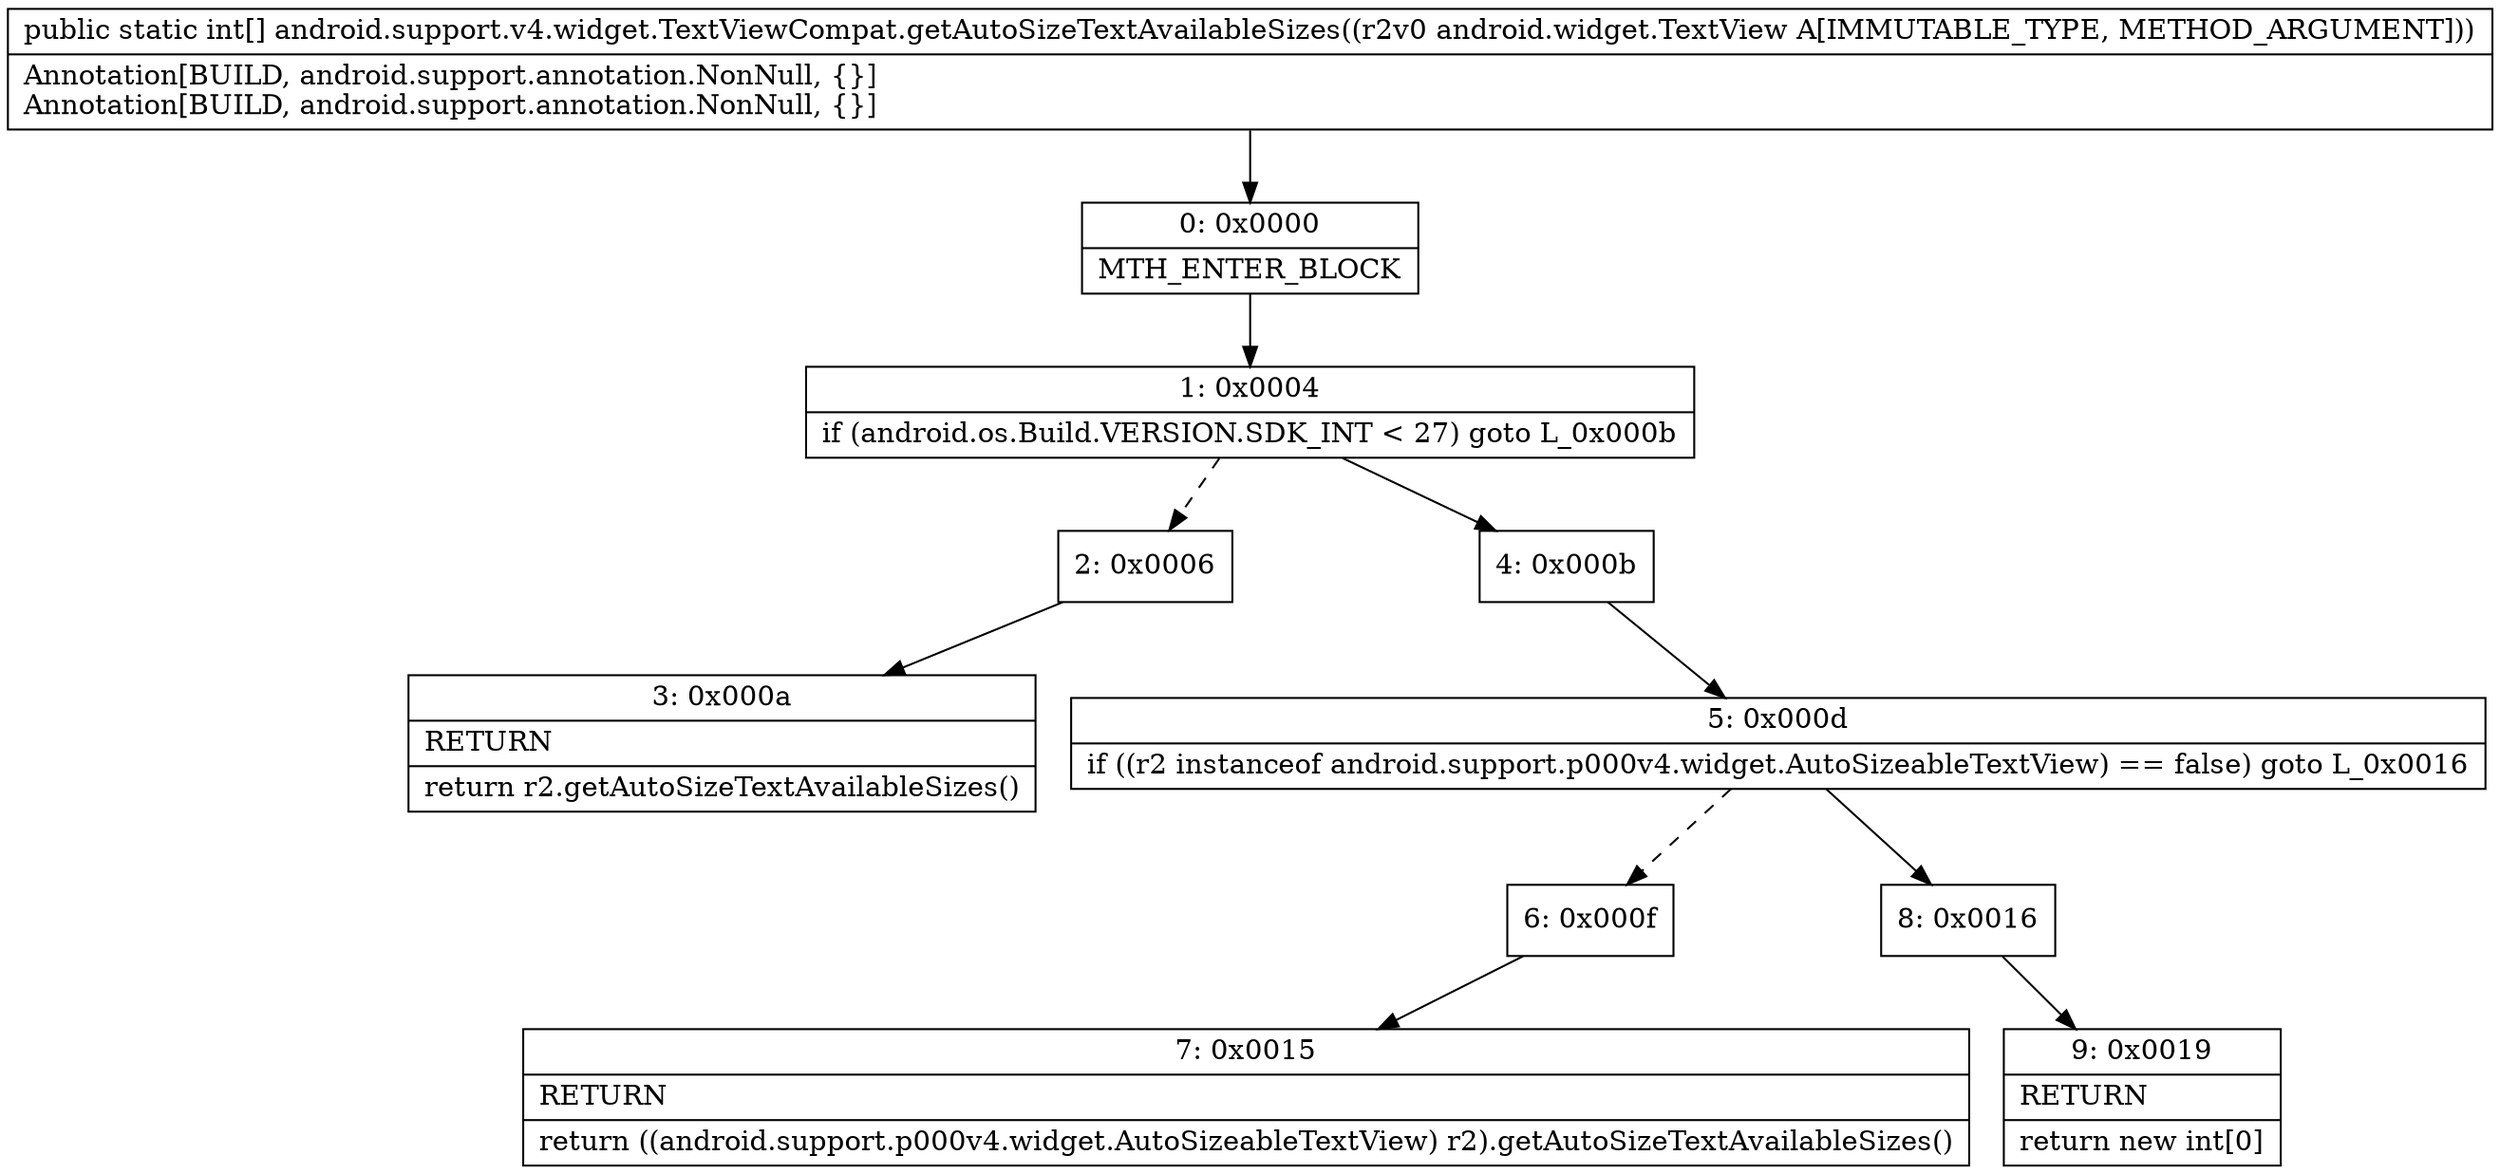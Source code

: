 digraph "CFG forandroid.support.v4.widget.TextViewCompat.getAutoSizeTextAvailableSizes(Landroid\/widget\/TextView;)[I" {
Node_0 [shape=record,label="{0\:\ 0x0000|MTH_ENTER_BLOCK\l}"];
Node_1 [shape=record,label="{1\:\ 0x0004|if (android.os.Build.VERSION.SDK_INT \< 27) goto L_0x000b\l}"];
Node_2 [shape=record,label="{2\:\ 0x0006}"];
Node_3 [shape=record,label="{3\:\ 0x000a|RETURN\l|return r2.getAutoSizeTextAvailableSizes()\l}"];
Node_4 [shape=record,label="{4\:\ 0x000b}"];
Node_5 [shape=record,label="{5\:\ 0x000d|if ((r2 instanceof android.support.p000v4.widget.AutoSizeableTextView) == false) goto L_0x0016\l}"];
Node_6 [shape=record,label="{6\:\ 0x000f}"];
Node_7 [shape=record,label="{7\:\ 0x0015|RETURN\l|return ((android.support.p000v4.widget.AutoSizeableTextView) r2).getAutoSizeTextAvailableSizes()\l}"];
Node_8 [shape=record,label="{8\:\ 0x0016}"];
Node_9 [shape=record,label="{9\:\ 0x0019|RETURN\l|return new int[0]\l}"];
MethodNode[shape=record,label="{public static int[] android.support.v4.widget.TextViewCompat.getAutoSizeTextAvailableSizes((r2v0 android.widget.TextView A[IMMUTABLE_TYPE, METHOD_ARGUMENT]))  | Annotation[BUILD, android.support.annotation.NonNull, \{\}]\lAnnotation[BUILD, android.support.annotation.NonNull, \{\}]\l}"];
MethodNode -> Node_0;
Node_0 -> Node_1;
Node_1 -> Node_2[style=dashed];
Node_1 -> Node_4;
Node_2 -> Node_3;
Node_4 -> Node_5;
Node_5 -> Node_6[style=dashed];
Node_5 -> Node_8;
Node_6 -> Node_7;
Node_8 -> Node_9;
}


